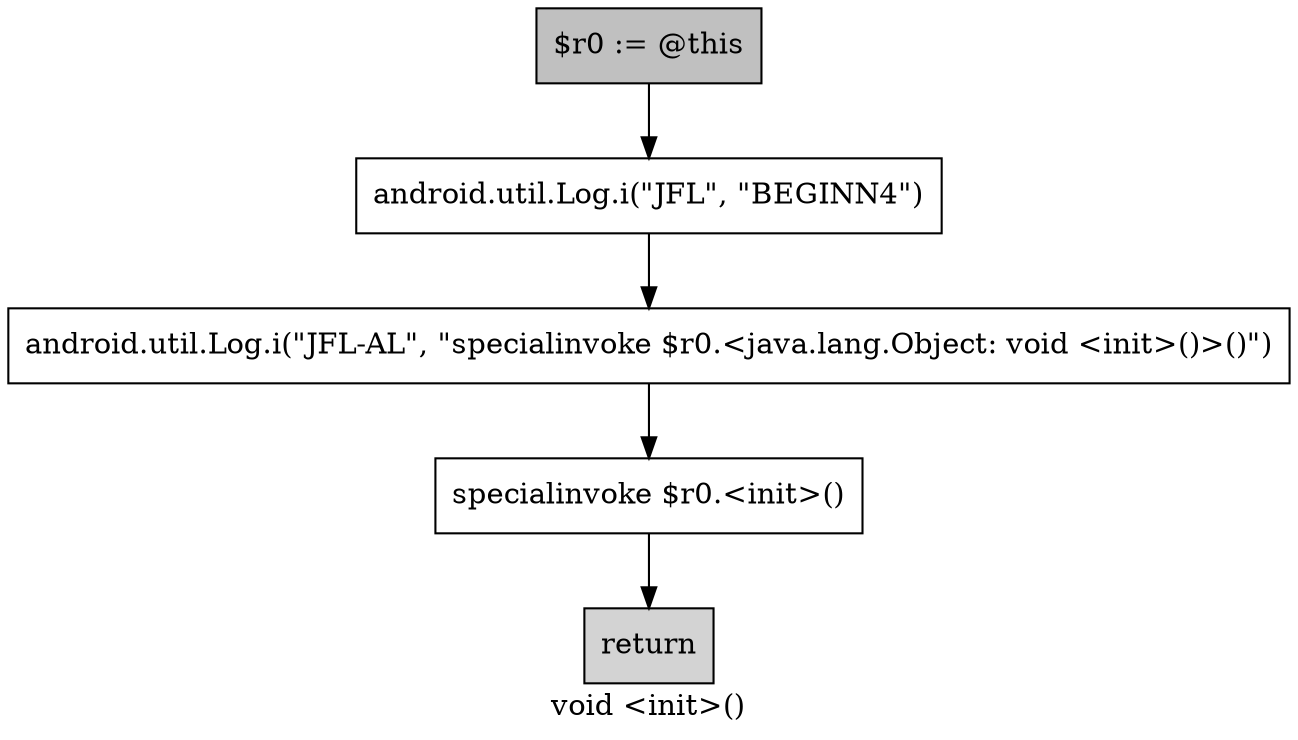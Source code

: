 digraph "<jf.andro.malcon15demo2.R: void <init>()>" {
    label="void <init>()";
    node [shape=box];
    "0" [method=23513,key=57612867,style=filled,fillcolor=gray,label="$r0 := @this",];
    "1" [method=23513,key=723657912,invoke_target="<android.util.Log: int i(java.lang.String,java.lang.String)>",invoke_real="<android.util.Log: int i(java.lang.String,java.lang.String)>",label="android.util.Log.i(\"JFL\", \"BEGINN4\")",];
    "0"->"1";
    "2" [method=23513,key=525872510,invoke_target="<android.util.Log: int i(java.lang.String,java.lang.String)>",invoke_real="<android.util.Log: int i(java.lang.String,java.lang.String)>",label="android.util.Log.i(\"JFL-AL\", \"specialinvoke $r0.<java.lang.Object: void <init>()>()\")",];
    "1"->"2";
    "3" [method=23513,key=540647492,invoke_target="<java.lang.Object: void <init>()>",invoke_real="<java.lang.Object: void <init>()>",label="specialinvoke $r0.<init>()",];
    "2"->"3";
    "4" [method=23513,key=2025706665,style=filled,fillcolor=lightgray,label="return",];
    "3"->"4";
}
